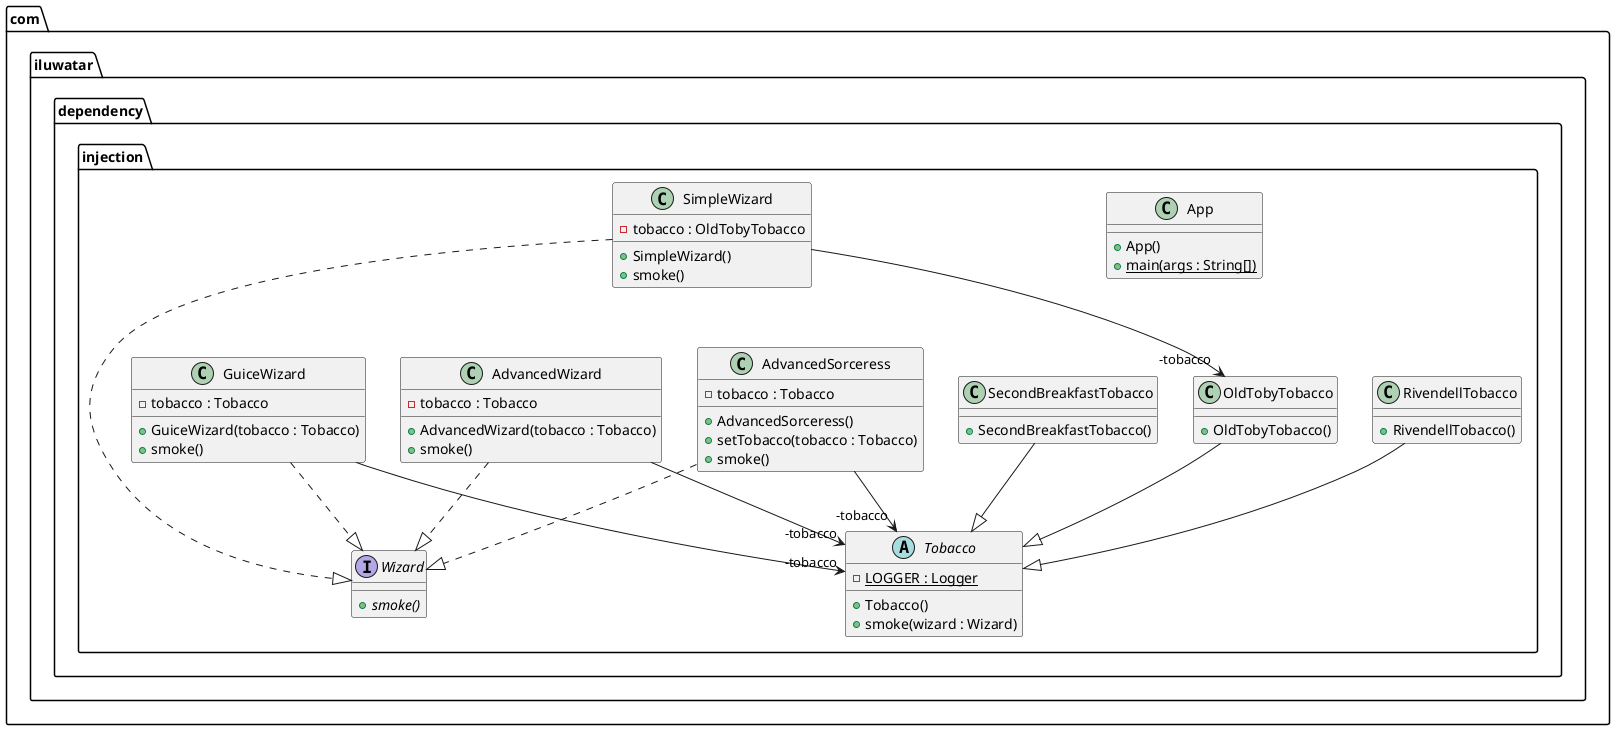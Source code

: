 @startuml
package com.iluwatar.dependency.injection {
  class AdvancedSorceress {
    - tobacco : Tobacco
    + AdvancedSorceress()
    + setTobacco(tobacco : Tobacco)
    + smoke()
  }
  class AdvancedWizard {
    - tobacco : Tobacco
    + AdvancedWizard(tobacco : Tobacco)
    + smoke()
  }
  class App {
    + App()
    + main(args : String[]) {static}
  }
  class GuiceWizard {
    - tobacco : Tobacco
    + GuiceWizard(tobacco : Tobacco)
    + smoke()
  }
  class OldTobyTobacco {
    + OldTobyTobacco()
  }
  class RivendellTobacco {
    + RivendellTobacco()
  }
  class SecondBreakfastTobacco {
    + SecondBreakfastTobacco()
  }
  class SimpleWizard {
    - tobacco : OldTobyTobacco
    + SimpleWizard()
    + smoke()
  }
  abstract class Tobacco {
    - LOGGER : Logger {static}
    + Tobacco()
    + smoke(wizard : Wizard)
  }
  interface Wizard {
    + smoke() {abstract}
  }
}
AdvancedSorceress -->  "-tobacco" Tobacco
SimpleWizard -->  "-tobacco" OldTobyTobacco
AdvancedWizard -->  "-tobacco" Tobacco
GuiceWizard -->  "-tobacco" Tobacco
AdvancedSorceress ..|> Wizard 
AdvancedWizard ..|> Wizard 
GuiceWizard ..|> Wizard 
OldTobyTobacco --|> Tobacco 
RivendellTobacco --|> Tobacco 
SecondBreakfastTobacco --|> Tobacco 
SimpleWizard ..|> Wizard 
@enduml